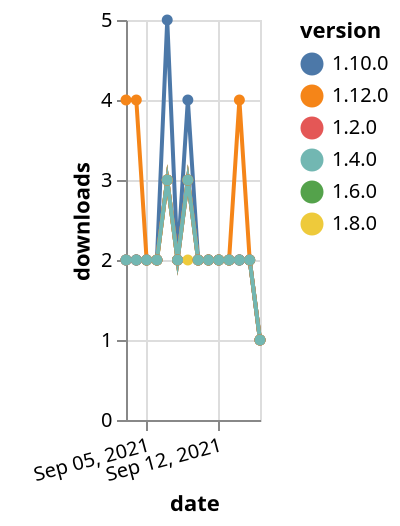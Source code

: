 {"$schema": "https://vega.github.io/schema/vega-lite/v5.json", "description": "A simple bar chart with embedded data.", "data": {"values": [{"date": "2021-09-03", "total": 1467, "delta": 2, "version": "1.6.0"}, {"date": "2021-09-04", "total": 1469, "delta": 2, "version": "1.6.0"}, {"date": "2021-09-05", "total": 1471, "delta": 2, "version": "1.6.0"}, {"date": "2021-09-06", "total": 1473, "delta": 2, "version": "1.6.0"}, {"date": "2021-09-07", "total": 1476, "delta": 3, "version": "1.6.0"}, {"date": "2021-09-08", "total": 1478, "delta": 2, "version": "1.6.0"}, {"date": "2021-09-09", "total": 1481, "delta": 3, "version": "1.6.0"}, {"date": "2021-09-10", "total": 1483, "delta": 2, "version": "1.6.0"}, {"date": "2021-09-11", "total": 1485, "delta": 2, "version": "1.6.0"}, {"date": "2021-09-12", "total": 1487, "delta": 2, "version": "1.6.0"}, {"date": "2021-09-13", "total": 1489, "delta": 2, "version": "1.6.0"}, {"date": "2021-09-14", "total": 1491, "delta": 2, "version": "1.6.0"}, {"date": "2021-09-15", "total": 1493, "delta": 2, "version": "1.6.0"}, {"date": "2021-09-16", "total": 1494, "delta": 1, "version": "1.6.0"}, {"date": "2021-09-03", "total": 984, "delta": 2, "version": "1.8.0"}, {"date": "2021-09-04", "total": 986, "delta": 2, "version": "1.8.0"}, {"date": "2021-09-05", "total": 988, "delta": 2, "version": "1.8.0"}, {"date": "2021-09-06", "total": 990, "delta": 2, "version": "1.8.0"}, {"date": "2021-09-07", "total": 993, "delta": 3, "version": "1.8.0"}, {"date": "2021-09-08", "total": 995, "delta": 2, "version": "1.8.0"}, {"date": "2021-09-09", "total": 997, "delta": 2, "version": "1.8.0"}, {"date": "2021-09-10", "total": 999, "delta": 2, "version": "1.8.0"}, {"date": "2021-09-11", "total": 1001, "delta": 2, "version": "1.8.0"}, {"date": "2021-09-12", "total": 1003, "delta": 2, "version": "1.8.0"}, {"date": "2021-09-13", "total": 1005, "delta": 2, "version": "1.8.0"}, {"date": "2021-09-14", "total": 1007, "delta": 2, "version": "1.8.0"}, {"date": "2021-09-15", "total": 1009, "delta": 2, "version": "1.8.0"}, {"date": "2021-09-16", "total": 1010, "delta": 1, "version": "1.8.0"}, {"date": "2021-09-03", "total": 764, "delta": 2, "version": "1.10.0"}, {"date": "2021-09-04", "total": 766, "delta": 2, "version": "1.10.0"}, {"date": "2021-09-05", "total": 768, "delta": 2, "version": "1.10.0"}, {"date": "2021-09-06", "total": 770, "delta": 2, "version": "1.10.0"}, {"date": "2021-09-07", "total": 775, "delta": 5, "version": "1.10.0"}, {"date": "2021-09-08", "total": 777, "delta": 2, "version": "1.10.0"}, {"date": "2021-09-09", "total": 781, "delta": 4, "version": "1.10.0"}, {"date": "2021-09-10", "total": 783, "delta": 2, "version": "1.10.0"}, {"date": "2021-09-11", "total": 785, "delta": 2, "version": "1.10.0"}, {"date": "2021-09-12", "total": 787, "delta": 2, "version": "1.10.0"}, {"date": "2021-09-13", "total": 789, "delta": 2, "version": "1.10.0"}, {"date": "2021-09-14", "total": 791, "delta": 2, "version": "1.10.0"}, {"date": "2021-09-15", "total": 793, "delta": 2, "version": "1.10.0"}, {"date": "2021-09-16", "total": 794, "delta": 1, "version": "1.10.0"}, {"date": "2021-09-03", "total": 2060, "delta": 2, "version": "1.2.0"}, {"date": "2021-09-04", "total": 2062, "delta": 2, "version": "1.2.0"}, {"date": "2021-09-05", "total": 2064, "delta": 2, "version": "1.2.0"}, {"date": "2021-09-06", "total": 2066, "delta": 2, "version": "1.2.0"}, {"date": "2021-09-07", "total": 2069, "delta": 3, "version": "1.2.0"}, {"date": "2021-09-08", "total": 2071, "delta": 2, "version": "1.2.0"}, {"date": "2021-09-09", "total": 2074, "delta": 3, "version": "1.2.0"}, {"date": "2021-09-10", "total": 2076, "delta": 2, "version": "1.2.0"}, {"date": "2021-09-11", "total": 2078, "delta": 2, "version": "1.2.0"}, {"date": "2021-09-12", "total": 2080, "delta": 2, "version": "1.2.0"}, {"date": "2021-09-13", "total": 2082, "delta": 2, "version": "1.2.0"}, {"date": "2021-09-14", "total": 2084, "delta": 2, "version": "1.2.0"}, {"date": "2021-09-15", "total": 2086, "delta": 2, "version": "1.2.0"}, {"date": "2021-09-16", "total": 2087, "delta": 1, "version": "1.2.0"}, {"date": "2021-09-03", "total": 227, "delta": 4, "version": "1.12.0"}, {"date": "2021-09-04", "total": 231, "delta": 4, "version": "1.12.0"}, {"date": "2021-09-05", "total": 233, "delta": 2, "version": "1.12.0"}, {"date": "2021-09-06", "total": 235, "delta": 2, "version": "1.12.0"}, {"date": "2021-09-07", "total": 238, "delta": 3, "version": "1.12.0"}, {"date": "2021-09-08", "total": 240, "delta": 2, "version": "1.12.0"}, {"date": "2021-09-09", "total": 243, "delta": 3, "version": "1.12.0"}, {"date": "2021-09-10", "total": 245, "delta": 2, "version": "1.12.0"}, {"date": "2021-09-11", "total": 247, "delta": 2, "version": "1.12.0"}, {"date": "2021-09-12", "total": 249, "delta": 2, "version": "1.12.0"}, {"date": "2021-09-13", "total": 251, "delta": 2, "version": "1.12.0"}, {"date": "2021-09-14", "total": 255, "delta": 4, "version": "1.12.0"}, {"date": "2021-09-15", "total": 257, "delta": 2, "version": "1.12.0"}, {"date": "2021-09-16", "total": 258, "delta": 1, "version": "1.12.0"}, {"date": "2021-09-03", "total": 1669, "delta": 2, "version": "1.4.0"}, {"date": "2021-09-04", "total": 1671, "delta": 2, "version": "1.4.0"}, {"date": "2021-09-05", "total": 1673, "delta": 2, "version": "1.4.0"}, {"date": "2021-09-06", "total": 1675, "delta": 2, "version": "1.4.0"}, {"date": "2021-09-07", "total": 1678, "delta": 3, "version": "1.4.0"}, {"date": "2021-09-08", "total": 1680, "delta": 2, "version": "1.4.0"}, {"date": "2021-09-09", "total": 1683, "delta": 3, "version": "1.4.0"}, {"date": "2021-09-10", "total": 1685, "delta": 2, "version": "1.4.0"}, {"date": "2021-09-11", "total": 1687, "delta": 2, "version": "1.4.0"}, {"date": "2021-09-12", "total": 1689, "delta": 2, "version": "1.4.0"}, {"date": "2021-09-13", "total": 1691, "delta": 2, "version": "1.4.0"}, {"date": "2021-09-14", "total": 1693, "delta": 2, "version": "1.4.0"}, {"date": "2021-09-15", "total": 1695, "delta": 2, "version": "1.4.0"}, {"date": "2021-09-16", "total": 1696, "delta": 1, "version": "1.4.0"}]}, "width": "container", "mark": {"type": "line", "point": {"filled": true}}, "encoding": {"x": {"field": "date", "type": "temporal", "timeUnit": "yearmonthdate", "title": "date", "axis": {"labelAngle": -15}}, "y": {"field": "delta", "type": "quantitative", "title": "downloads"}, "color": {"field": "version", "type": "nominal"}, "tooltip": {"field": "delta"}}}